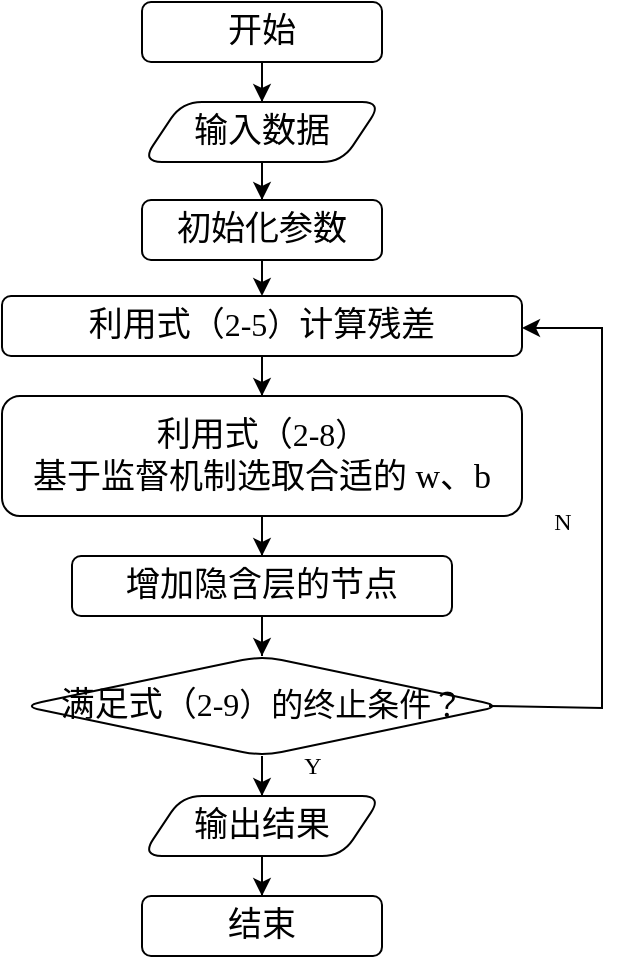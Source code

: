 <mxfile version="23.1.1" type="github">
  <diagram name="第 1 页" id="DcgjL6_5QTE2U9V7kGay">
    <mxGraphModel dx="370" dy="744" grid="1" gridSize="10" guides="1" tooltips="1" connect="1" arrows="1" fold="1" page="1" pageScale="1" pageWidth="827" pageHeight="1169" math="0" shadow="0">
      <root>
        <mxCell id="0" />
        <mxCell id="1" parent="0" />
        <mxCell id="9yUwgs_hCwPHM6I9YFRo-1" value="" style="edgeStyle=orthogonalEdgeStyle;rounded=0;orthogonalLoop=1;jettySize=auto;html=1;fontFamily=Times New Roman;" edge="1" parent="1" source="9yUwgs_hCwPHM6I9YFRo-2" target="9yUwgs_hCwPHM6I9YFRo-4">
          <mxGeometry relative="1" as="geometry" />
        </mxCell>
        <mxCell id="9yUwgs_hCwPHM6I9YFRo-2" value="开始" style="rounded=1;whiteSpace=wrap;html=1;fontSize=17;fontFamily=Times New Roman;" vertex="1" parent="1">
          <mxGeometry x="990" y="173" width="120" height="30" as="geometry" />
        </mxCell>
        <mxCell id="9yUwgs_hCwPHM6I9YFRo-3" value="" style="edgeStyle=orthogonalEdgeStyle;rounded=0;orthogonalLoop=1;jettySize=auto;html=1;fontFamily=Times New Roman;" edge="1" parent="1" source="9yUwgs_hCwPHM6I9YFRo-4" target="9yUwgs_hCwPHM6I9YFRo-6">
          <mxGeometry relative="1" as="geometry" />
        </mxCell>
        <mxCell id="9yUwgs_hCwPHM6I9YFRo-4" value="输入数据" style="shape=parallelogram;perimeter=parallelogramPerimeter;whiteSpace=wrap;html=1;fixedSize=1;fontSize=17;rounded=1;fontFamily=Times New Roman;" vertex="1" parent="1">
          <mxGeometry x="990" y="223" width="120" height="30" as="geometry" />
        </mxCell>
        <mxCell id="9yUwgs_hCwPHM6I9YFRo-5" style="edgeStyle=orthogonalEdgeStyle;rounded=0;orthogonalLoop=1;jettySize=auto;html=1;exitX=0.5;exitY=1;exitDx=0;exitDy=0;entryX=0.5;entryY=0;entryDx=0;entryDy=0;fontFamily=Times New Roman;" edge="1" parent="1" source="9yUwgs_hCwPHM6I9YFRo-6" target="9yUwgs_hCwPHM6I9YFRo-8">
          <mxGeometry relative="1" as="geometry" />
        </mxCell>
        <mxCell id="9yUwgs_hCwPHM6I9YFRo-6" value="初始化参数" style="whiteSpace=wrap;html=1;fontSize=17;rounded=1;fontFamily=Times New Roman;" vertex="1" parent="1">
          <mxGeometry x="990" y="272" width="120" height="30" as="geometry" />
        </mxCell>
        <mxCell id="9yUwgs_hCwPHM6I9YFRo-7" value="" style="edgeStyle=orthogonalEdgeStyle;rounded=0;orthogonalLoop=1;jettySize=auto;html=1;fontFamily=Times New Roman;" edge="1" parent="1" source="9yUwgs_hCwPHM6I9YFRo-8" target="9yUwgs_hCwPHM6I9YFRo-10">
          <mxGeometry relative="1" as="geometry" />
        </mxCell>
        <mxCell id="9yUwgs_hCwPHM6I9YFRo-8" value="利用式（&lt;span style=&quot;font-size: 12pt; text-align: start;&quot; lang=&quot;EN-US&quot;&gt;2-5&lt;/span&gt;&lt;span style=&quot;font-size: 12pt; text-align: start;&quot;&gt;）&lt;/span&gt;计算残差" style="whiteSpace=wrap;html=1;fontSize=17;rounded=1;fontFamily=Times New Roman;" vertex="1" parent="1">
          <mxGeometry x="920" y="320" width="260" height="30" as="geometry" />
        </mxCell>
        <mxCell id="9yUwgs_hCwPHM6I9YFRo-9" value="" style="edgeStyle=orthogonalEdgeStyle;rounded=0;orthogonalLoop=1;jettySize=auto;html=1;fontFamily=Times New Roman;" edge="1" parent="1" source="9yUwgs_hCwPHM6I9YFRo-10" target="9yUwgs_hCwPHM6I9YFRo-12">
          <mxGeometry relative="1" as="geometry" />
        </mxCell>
        <mxCell id="9yUwgs_hCwPHM6I9YFRo-10" value="利用式（&lt;span style=&quot;font-size: 12pt; text-align: start;&quot; lang=&quot;EN-US&quot;&gt;2-8&lt;/span&gt;&lt;span style=&quot;font-size: 12pt; text-align: start;&quot;&gt;）&lt;/span&gt;&lt;span style=&quot;font-size: medium; text-align: start;&quot;&gt;&lt;/span&gt;&lt;br&gt;基于监督机制选取合适的 w、b" style="whiteSpace=wrap;html=1;fontSize=17;rounded=1;fontFamily=Times New Roman;" vertex="1" parent="1">
          <mxGeometry x="920" y="370" width="260" height="60" as="geometry" />
        </mxCell>
        <mxCell id="9yUwgs_hCwPHM6I9YFRo-11" value="" style="edgeStyle=orthogonalEdgeStyle;rounded=0;orthogonalLoop=1;jettySize=auto;html=1;fontFamily=Times New Roman;" edge="1" parent="1" source="9yUwgs_hCwPHM6I9YFRo-12" target="9yUwgs_hCwPHM6I9YFRo-14">
          <mxGeometry relative="1" as="geometry" />
        </mxCell>
        <mxCell id="9yUwgs_hCwPHM6I9YFRo-12" value="增加隐含层的节点" style="rounded=1;whiteSpace=wrap;html=1;fontSize=17;fontFamily=Times New Roman;" vertex="1" parent="1">
          <mxGeometry x="955" y="450" width="190" height="30" as="geometry" />
        </mxCell>
        <mxCell id="9yUwgs_hCwPHM6I9YFRo-13" value="" style="edgeStyle=orthogonalEdgeStyle;rounded=0;orthogonalLoop=1;jettySize=auto;html=1;fontFamily=Times New Roman;" edge="1" parent="1" source="9yUwgs_hCwPHM6I9YFRo-14" target="9yUwgs_hCwPHM6I9YFRo-17">
          <mxGeometry relative="1" as="geometry" />
        </mxCell>
        <mxCell id="9yUwgs_hCwPHM6I9YFRo-14" value="满足式（&lt;span style=&quot;font-size: 12pt; text-align: start;&quot; lang=&quot;EN-US&quot;&gt;2-9&lt;/span&gt;&lt;span style=&quot;font-size: 12pt; text-align: start;&quot;&gt;）的终止条件？&lt;/span&gt;&lt;span style=&quot;font-size: medium; text-align: start;&quot;&gt;&lt;/span&gt;" style="rhombus;whiteSpace=wrap;html=1;fontSize=17;rounded=1;fontFamily=Times New Roman;" vertex="1" parent="1">
          <mxGeometry x="930" y="500" width="240" height="50" as="geometry" />
        </mxCell>
        <mxCell id="9yUwgs_hCwPHM6I9YFRo-15" value="结束" style="rounded=1;whiteSpace=wrap;html=1;fontSize=17;fontFamily=Times New Roman;" vertex="1" parent="1">
          <mxGeometry x="990" y="620" width="120" height="30" as="geometry" />
        </mxCell>
        <mxCell id="9yUwgs_hCwPHM6I9YFRo-16" style="edgeStyle=orthogonalEdgeStyle;rounded=0;orthogonalLoop=1;jettySize=auto;html=1;exitX=0.5;exitY=1;exitDx=0;exitDy=0;fontFamily=Times New Roman;" edge="1" parent="1" source="9yUwgs_hCwPHM6I9YFRo-17" target="9yUwgs_hCwPHM6I9YFRo-15">
          <mxGeometry relative="1" as="geometry" />
        </mxCell>
        <mxCell id="9yUwgs_hCwPHM6I9YFRo-17" value="输出结果" style="shape=parallelogram;perimeter=parallelogramPerimeter;whiteSpace=wrap;html=1;fixedSize=1;fontSize=17;rounded=1;fontFamily=Times New Roman;" vertex="1" parent="1">
          <mxGeometry x="990" y="570" width="120" height="30" as="geometry" />
        </mxCell>
        <mxCell id="9yUwgs_hCwPHM6I9YFRo-18" value="" style="endArrow=classic;html=1;rounded=0;entryX=1;entryY=0.5;entryDx=0;entryDy=0;exitX=0.973;exitY=0.48;exitDx=0;exitDy=0;exitPerimeter=0;fontFamily=Times New Roman;" edge="1" parent="1">
          <mxGeometry width="50" height="50" relative="1" as="geometry">
            <mxPoint x="1163.52" y="525.0" as="sourcePoint" />
            <mxPoint x="1180" y="336" as="targetPoint" />
            <Array as="points">
              <mxPoint x="1220" y="526" />
              <mxPoint x="1220" y="336" />
            </Array>
          </mxGeometry>
        </mxCell>
        <mxCell id="9yUwgs_hCwPHM6I9YFRo-19" value="N" style="text;html=1;align=center;verticalAlign=middle;resizable=0;points=[];autosize=1;strokeColor=none;fillColor=none;fontFamily=Times New Roman;" vertex="1" parent="1">
          <mxGeometry x="1185" y="418" width="30" height="30" as="geometry" />
        </mxCell>
        <mxCell id="9yUwgs_hCwPHM6I9YFRo-20" value="Y" style="text;html=1;align=center;verticalAlign=middle;resizable=0;points=[];autosize=1;strokeColor=none;fillColor=none;fontFamily=Times New Roman;" vertex="1" parent="1">
          <mxGeometry x="1060" y="540" width="30" height="30" as="geometry" />
        </mxCell>
      </root>
    </mxGraphModel>
  </diagram>
</mxfile>
